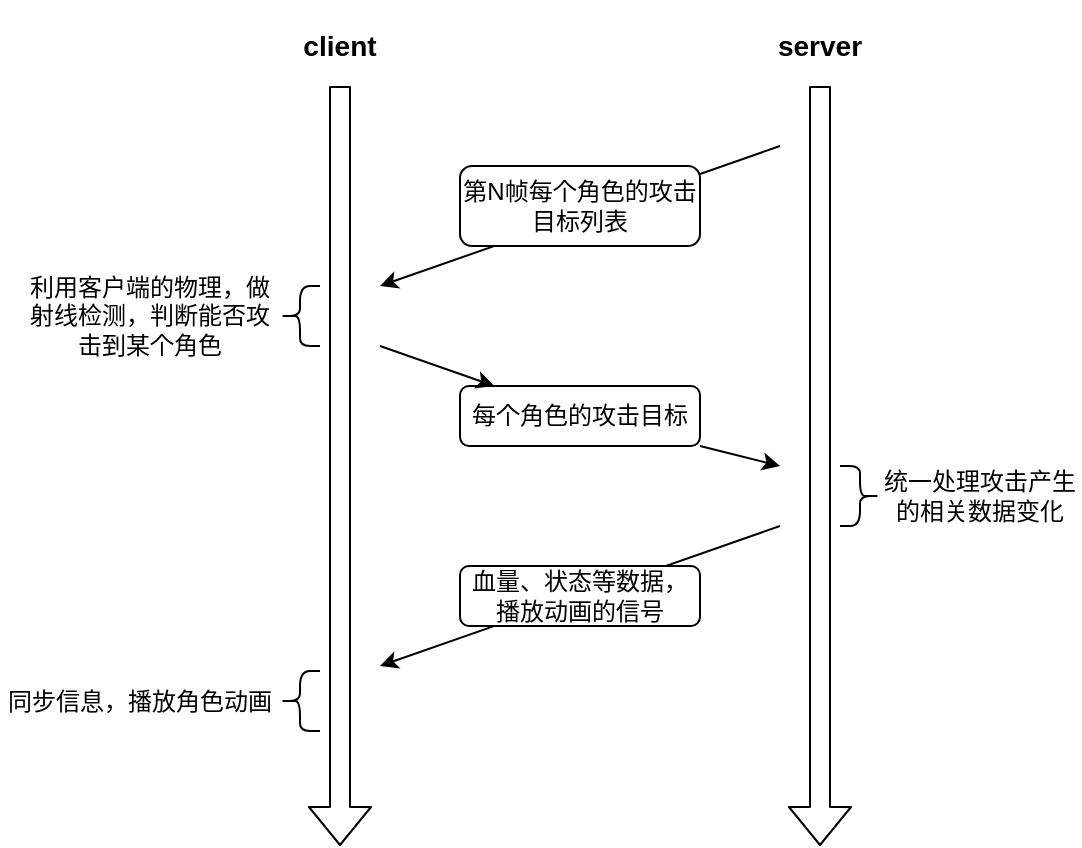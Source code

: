 <mxfile version="13.5.5" type="github">
  <diagram id="6exPFGXuGzIeHOk8H6Dh" name="Page-1">
    <mxGraphModel dx="1422" dy="762" grid="1" gridSize="10" guides="1" tooltips="1" connect="1" arrows="1" fold="1" page="1" pageScale="1" pageWidth="827" pageHeight="1169" math="0" shadow="0">
      <root>
        <mxCell id="0" />
        <mxCell id="1" parent="0" />
        <mxCell id="TXNZ-bLl_A4PQ23wF9BG-1" value="" style="endArrow=classic;html=1;shape=flexArrow;" edge="1" parent="1">
          <mxGeometry width="50" height="50" relative="1" as="geometry">
            <mxPoint x="540" y="170" as="sourcePoint" />
            <mxPoint x="540" y="550" as="targetPoint" />
          </mxGeometry>
        </mxCell>
        <mxCell id="TXNZ-bLl_A4PQ23wF9BG-3" value="" style="endArrow=classic;html=1;shape=flexArrow;" edge="1" parent="1">
          <mxGeometry width="50" height="50" relative="1" as="geometry">
            <mxPoint x="300" y="170" as="sourcePoint" />
            <mxPoint x="300" y="550" as="targetPoint" />
          </mxGeometry>
        </mxCell>
        <mxCell id="TXNZ-bLl_A4PQ23wF9BG-4" value="&lt;h3&gt;client&lt;/h3&gt;" style="text;html=1;strokeColor=none;fillColor=none;align=center;verticalAlign=middle;whiteSpace=wrap;rounded=0;" vertex="1" parent="1">
          <mxGeometry x="280" y="140" width="40" height="20" as="geometry" />
        </mxCell>
        <mxCell id="TXNZ-bLl_A4PQ23wF9BG-8" value="&lt;h3&gt;server&lt;/h3&gt;" style="text;html=1;strokeColor=none;fillColor=none;align=center;verticalAlign=middle;whiteSpace=wrap;rounded=0;" vertex="1" parent="1">
          <mxGeometry x="520" y="140" width="40" height="20" as="geometry" />
        </mxCell>
        <mxCell id="TXNZ-bLl_A4PQ23wF9BG-10" value="" style="endArrow=classic;html=1;" edge="1" parent="1">
          <mxGeometry width="50" height="50" relative="1" as="geometry">
            <mxPoint x="520" y="200" as="sourcePoint" />
            <mxPoint x="320" y="270" as="targetPoint" />
          </mxGeometry>
        </mxCell>
        <mxCell id="TXNZ-bLl_A4PQ23wF9BG-11" value="" style="endArrow=classic;html=1;" edge="1" parent="1">
          <mxGeometry width="50" height="50" relative="1" as="geometry">
            <mxPoint x="520" y="390" as="sourcePoint" />
            <mxPoint x="320" y="460" as="targetPoint" />
          </mxGeometry>
        </mxCell>
        <mxCell id="TXNZ-bLl_A4PQ23wF9BG-12" value="" style="endArrow=classic;html=1;" edge="1" parent="1" source="TXNZ-bLl_A4PQ23wF9BG-16">
          <mxGeometry width="50" height="50" relative="1" as="geometry">
            <mxPoint x="320" y="300" as="sourcePoint" />
            <mxPoint x="520" y="360" as="targetPoint" />
          </mxGeometry>
        </mxCell>
        <mxCell id="TXNZ-bLl_A4PQ23wF9BG-14" value="第N帧每个角色的攻击目标列表" style="rounded=1;whiteSpace=wrap;html=1;" vertex="1" parent="1">
          <mxGeometry x="360" y="210" width="120" height="40" as="geometry" />
        </mxCell>
        <mxCell id="TXNZ-bLl_A4PQ23wF9BG-16" value="每个角色的攻击目标" style="rounded=1;whiteSpace=wrap;html=1;" vertex="1" parent="1">
          <mxGeometry x="360" y="320" width="120" height="30" as="geometry" />
        </mxCell>
        <mxCell id="TXNZ-bLl_A4PQ23wF9BG-19" value="" style="endArrow=classic;html=1;" edge="1" parent="1" target="TXNZ-bLl_A4PQ23wF9BG-16">
          <mxGeometry width="50" height="50" relative="1" as="geometry">
            <mxPoint x="320" y="300" as="sourcePoint" />
            <mxPoint x="520" y="360" as="targetPoint" />
          </mxGeometry>
        </mxCell>
        <mxCell id="TXNZ-bLl_A4PQ23wF9BG-20" value="血量、状态等数据，播放动画的信号" style="rounded=1;whiteSpace=wrap;html=1;" vertex="1" parent="1">
          <mxGeometry x="360" y="410" width="120" height="30" as="geometry" />
        </mxCell>
        <mxCell id="TXNZ-bLl_A4PQ23wF9BG-21" value="" style="shape=curlyBracket;whiteSpace=wrap;html=1;rounded=1;" vertex="1" parent="1">
          <mxGeometry x="270" y="270" width="20" height="30" as="geometry" />
        </mxCell>
        <mxCell id="TXNZ-bLl_A4PQ23wF9BG-22" value="利用客户端的物理，做射线检测，判断能否攻击到某个角色&lt;br&gt;" style="text;html=1;strokeColor=none;fillColor=none;align=center;verticalAlign=middle;whiteSpace=wrap;rounded=0;" vertex="1" parent="1">
          <mxGeometry x="140" y="267.5" width="130" height="35" as="geometry" />
        </mxCell>
        <mxCell id="TXNZ-bLl_A4PQ23wF9BG-23" value="" style="shape=curlyBracket;whiteSpace=wrap;html=1;rounded=1;direction=west;" vertex="1" parent="1">
          <mxGeometry x="550" y="360" width="20" height="30" as="geometry" />
        </mxCell>
        <mxCell id="TXNZ-bLl_A4PQ23wF9BG-24" value="统一处理攻击产生的相关数据变化" style="text;html=1;strokeColor=none;fillColor=none;align=center;verticalAlign=middle;whiteSpace=wrap;rounded=0;" vertex="1" parent="1">
          <mxGeometry x="570" y="357.5" width="100" height="35" as="geometry" />
        </mxCell>
        <mxCell id="TXNZ-bLl_A4PQ23wF9BG-25" value="同步信息，播放角色动画" style="text;html=1;strokeColor=none;fillColor=none;align=center;verticalAlign=middle;whiteSpace=wrap;rounded=0;" vertex="1" parent="1">
          <mxGeometry x="130" y="460" width="140" height="35" as="geometry" />
        </mxCell>
        <mxCell id="TXNZ-bLl_A4PQ23wF9BG-26" value="" style="shape=curlyBracket;whiteSpace=wrap;html=1;rounded=1;" vertex="1" parent="1">
          <mxGeometry x="270" y="462.5" width="20" height="30" as="geometry" />
        </mxCell>
      </root>
    </mxGraphModel>
  </diagram>
</mxfile>
